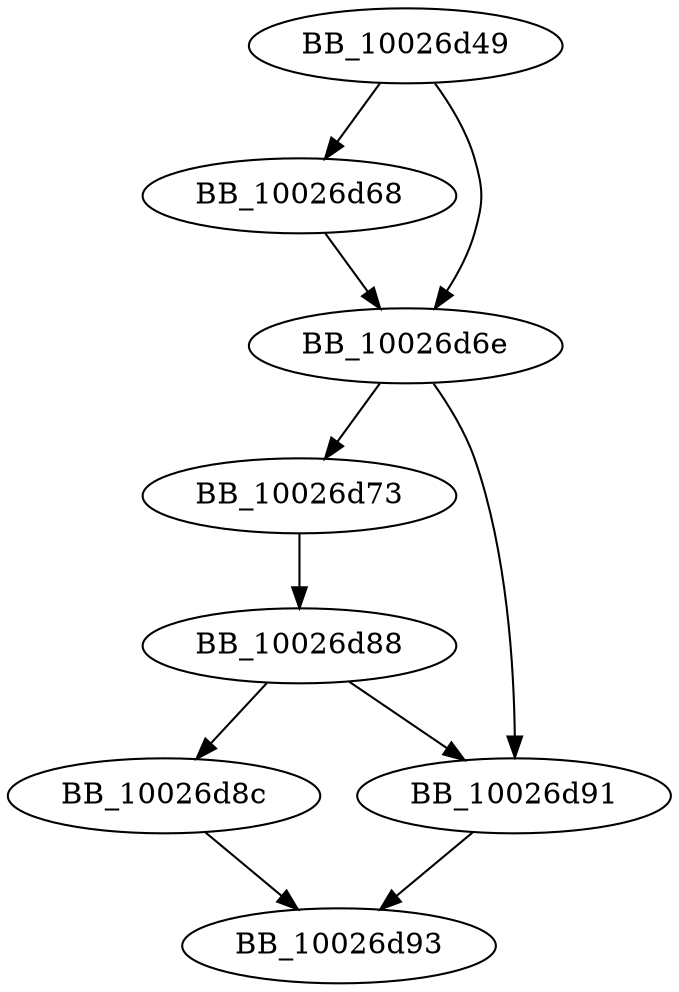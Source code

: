 DiGraph sub_10026D49{
BB_10026d49->BB_10026d68
BB_10026d49->BB_10026d6e
BB_10026d68->BB_10026d6e
BB_10026d6e->BB_10026d73
BB_10026d6e->BB_10026d91
BB_10026d73->BB_10026d88
BB_10026d88->BB_10026d8c
BB_10026d88->BB_10026d91
BB_10026d8c->BB_10026d93
BB_10026d91->BB_10026d93
}
